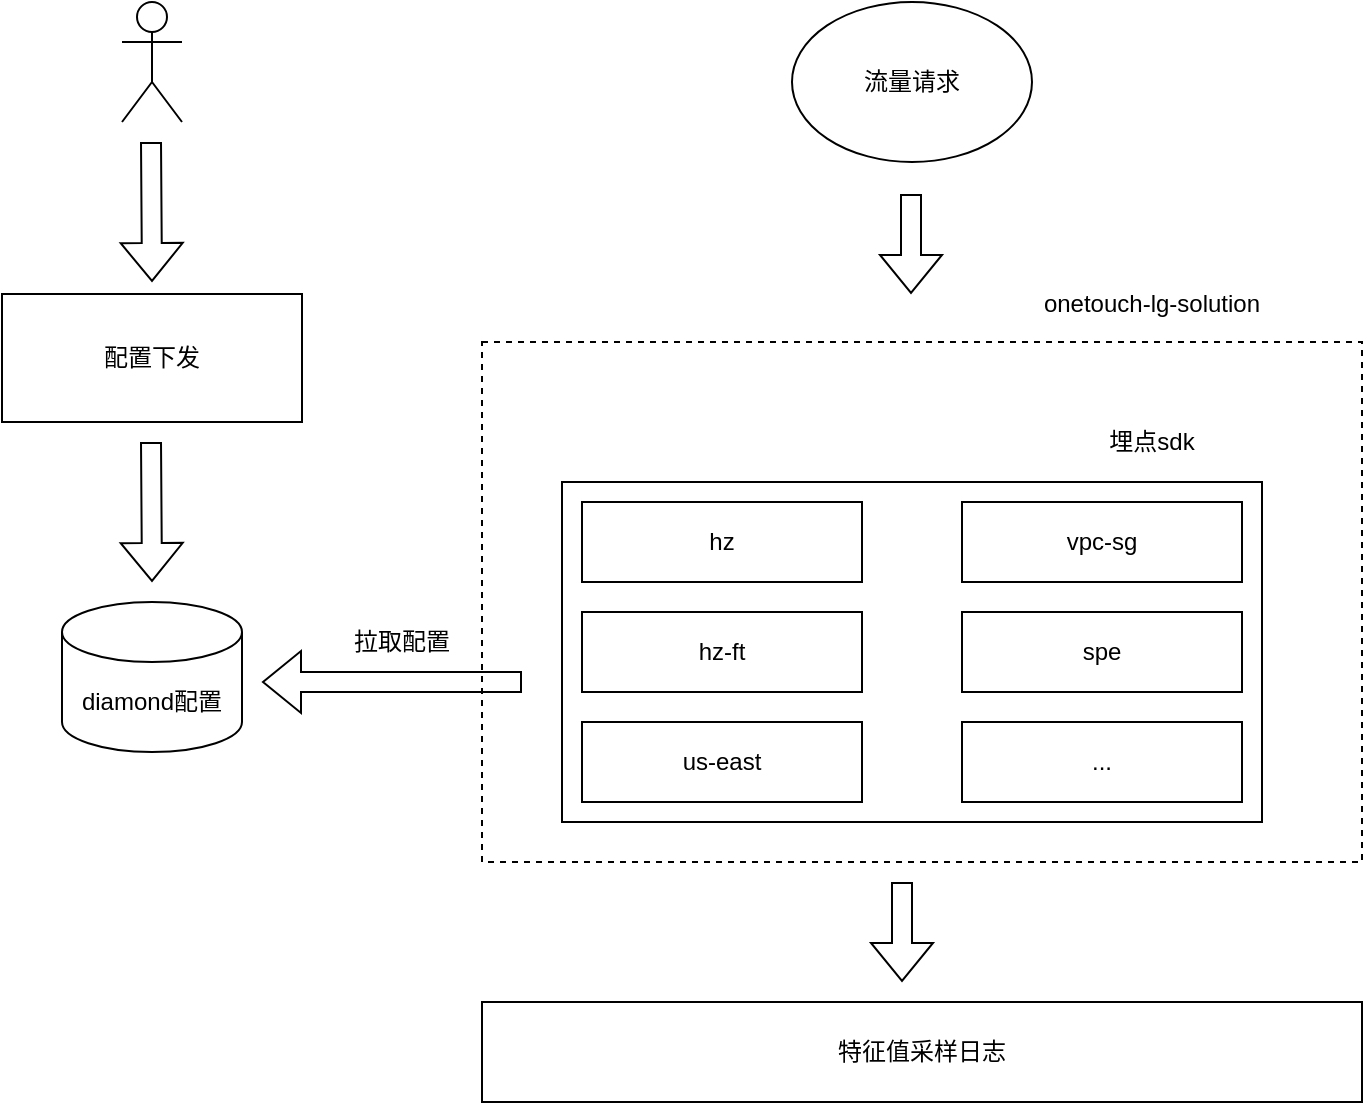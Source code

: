 <mxfile version="24.7.7">
  <diagram name="第 1 页" id="dMrdqhf6_QR0lIxlp7QM">
    <mxGraphModel dx="411" dy="1837" grid="1" gridSize="10" guides="1" tooltips="1" connect="1" arrows="1" fold="1" page="1" pageScale="1" pageWidth="827" pageHeight="1169" math="0" shadow="0">
      <root>
        <mxCell id="0" />
        <mxCell id="1" parent="0" />
        <mxCell id="f6LxnFSBQ8j8LGYdEh3--31" value="" style="rounded=0;whiteSpace=wrap;html=1;fillColor=none;dashed=1;" vertex="1" parent="1">
          <mxGeometry x="1140" y="-560" width="440" height="260" as="geometry" />
        </mxCell>
        <mxCell id="f6LxnFSBQ8j8LGYdEh3--2" value="" style="rounded=0;whiteSpace=wrap;html=1;fillColor=none;" vertex="1" parent="1">
          <mxGeometry x="1180" y="-490" width="350" height="170" as="geometry" />
        </mxCell>
        <mxCell id="f6LxnFSBQ8j8LGYdEh3--3" value="流量请求" style="ellipse;whiteSpace=wrap;html=1;fillColor=none;" vertex="1" parent="1">
          <mxGeometry x="1295" y="-730" width="120" height="80" as="geometry" />
        </mxCell>
        <mxCell id="f6LxnFSBQ8j8LGYdEh3--4" value="hz" style="rounded=0;whiteSpace=wrap;html=1;fillColor=none;" vertex="1" parent="1">
          <mxGeometry x="1190" y="-480" width="140" height="40" as="geometry" />
        </mxCell>
        <mxCell id="f6LxnFSBQ8j8LGYdEh3--5" value="hz-ft" style="rounded=0;whiteSpace=wrap;html=1;fillColor=none;" vertex="1" parent="1">
          <mxGeometry x="1190" y="-425" width="140" height="40" as="geometry" />
        </mxCell>
        <mxCell id="f6LxnFSBQ8j8LGYdEh3--6" value="vpc-sg" style="rounded=0;whiteSpace=wrap;html=1;fillColor=none;" vertex="1" parent="1">
          <mxGeometry x="1380" y="-480" width="140" height="40" as="geometry" />
        </mxCell>
        <mxCell id="f6LxnFSBQ8j8LGYdEh3--7" value="spe" style="rounded=0;whiteSpace=wrap;html=1;fillColor=none;" vertex="1" parent="1">
          <mxGeometry x="1380" y="-425" width="140" height="40" as="geometry" />
        </mxCell>
        <mxCell id="f6LxnFSBQ8j8LGYdEh3--8" value="us-east" style="rounded=0;whiteSpace=wrap;html=1;fillColor=none;" vertex="1" parent="1">
          <mxGeometry x="1190" y="-370" width="140" height="40" as="geometry" />
        </mxCell>
        <mxCell id="f6LxnFSBQ8j8LGYdEh3--9" value="..." style="rounded=0;whiteSpace=wrap;html=1;fillColor=none;" vertex="1" parent="1">
          <mxGeometry x="1380" y="-370" width="140" height="40" as="geometry" />
        </mxCell>
        <mxCell id="f6LxnFSBQ8j8LGYdEh3--11" value="" style="shape=flexArrow;endArrow=classic;html=1;rounded=0;" edge="1" parent="1">
          <mxGeometry width="50" height="50" relative="1" as="geometry">
            <mxPoint x="1354.5" y="-634" as="sourcePoint" />
            <mxPoint x="1354.5" y="-584" as="targetPoint" />
          </mxGeometry>
        </mxCell>
        <mxCell id="f6LxnFSBQ8j8LGYdEh3--14" value="配置下发" style="rounded=0;whiteSpace=wrap;html=1;fillColor=none;" vertex="1" parent="1">
          <mxGeometry x="900" y="-584" width="150" height="64" as="geometry" />
        </mxCell>
        <mxCell id="f6LxnFSBQ8j8LGYdEh3--17" value="diamond配置" style="shape=cylinder3;whiteSpace=wrap;html=1;boundedLbl=1;backgroundOutline=1;size=15;" vertex="1" parent="1">
          <mxGeometry x="930" y="-430" width="90" height="75" as="geometry" />
        </mxCell>
        <mxCell id="f6LxnFSBQ8j8LGYdEh3--18" value="" style="shape=umlActor;verticalLabelPosition=bottom;verticalAlign=top;html=1;outlineConnect=0;" vertex="1" parent="1">
          <mxGeometry x="960" y="-730" width="30" height="60" as="geometry" />
        </mxCell>
        <mxCell id="f6LxnFSBQ8j8LGYdEh3--24" value="" style="shape=flexArrow;endArrow=classic;html=1;rounded=0;" edge="1" parent="1">
          <mxGeometry width="50" height="50" relative="1" as="geometry">
            <mxPoint x="974.5" y="-660" as="sourcePoint" />
            <mxPoint x="975" y="-590" as="targetPoint" />
          </mxGeometry>
        </mxCell>
        <mxCell id="f6LxnFSBQ8j8LGYdEh3--26" value="" style="shape=flexArrow;endArrow=classic;html=1;rounded=0;" edge="1" parent="1">
          <mxGeometry width="50" height="50" relative="1" as="geometry">
            <mxPoint x="974.5" y="-510" as="sourcePoint" />
            <mxPoint x="975" y="-440" as="targetPoint" />
          </mxGeometry>
        </mxCell>
        <mxCell id="f6LxnFSBQ8j8LGYdEh3--27" value="特征值采样日志" style="rounded=0;whiteSpace=wrap;html=1;fillColor=none;" vertex="1" parent="1">
          <mxGeometry x="1140" y="-230" width="440" height="50" as="geometry" />
        </mxCell>
        <mxCell id="f6LxnFSBQ8j8LGYdEh3--29" value="" style="shape=flexArrow;endArrow=classic;html=1;rounded=0;" edge="1" parent="1">
          <mxGeometry width="50" height="50" relative="1" as="geometry">
            <mxPoint x="1160" y="-390" as="sourcePoint" />
            <mxPoint x="1030" y="-390" as="targetPoint" />
          </mxGeometry>
        </mxCell>
        <mxCell id="f6LxnFSBQ8j8LGYdEh3--33" value="onetouch-lg-solution" style="text;html=1;align=center;verticalAlign=middle;whiteSpace=wrap;rounded=0;" vertex="1" parent="1">
          <mxGeometry x="1400" y="-590" width="150" height="21" as="geometry" />
        </mxCell>
        <mxCell id="f6LxnFSBQ8j8LGYdEh3--34" value="埋点sdk" style="text;html=1;align=center;verticalAlign=middle;whiteSpace=wrap;rounded=0;" vertex="1" parent="1">
          <mxGeometry x="1400" y="-520.5" width="150" height="21" as="geometry" />
        </mxCell>
        <mxCell id="f6LxnFSBQ8j8LGYdEh3--35" value="拉取配置" style="text;html=1;align=center;verticalAlign=middle;whiteSpace=wrap;rounded=0;" vertex="1" parent="1">
          <mxGeometry x="1070" y="-425" width="60" height="30" as="geometry" />
        </mxCell>
        <mxCell id="f6LxnFSBQ8j8LGYdEh3--36" value="" style="shape=flexArrow;endArrow=classic;html=1;rounded=0;" edge="1" parent="1">
          <mxGeometry width="50" height="50" relative="1" as="geometry">
            <mxPoint x="1350" y="-290" as="sourcePoint" />
            <mxPoint x="1350" y="-240" as="targetPoint" />
          </mxGeometry>
        </mxCell>
      </root>
    </mxGraphModel>
  </diagram>
</mxfile>
